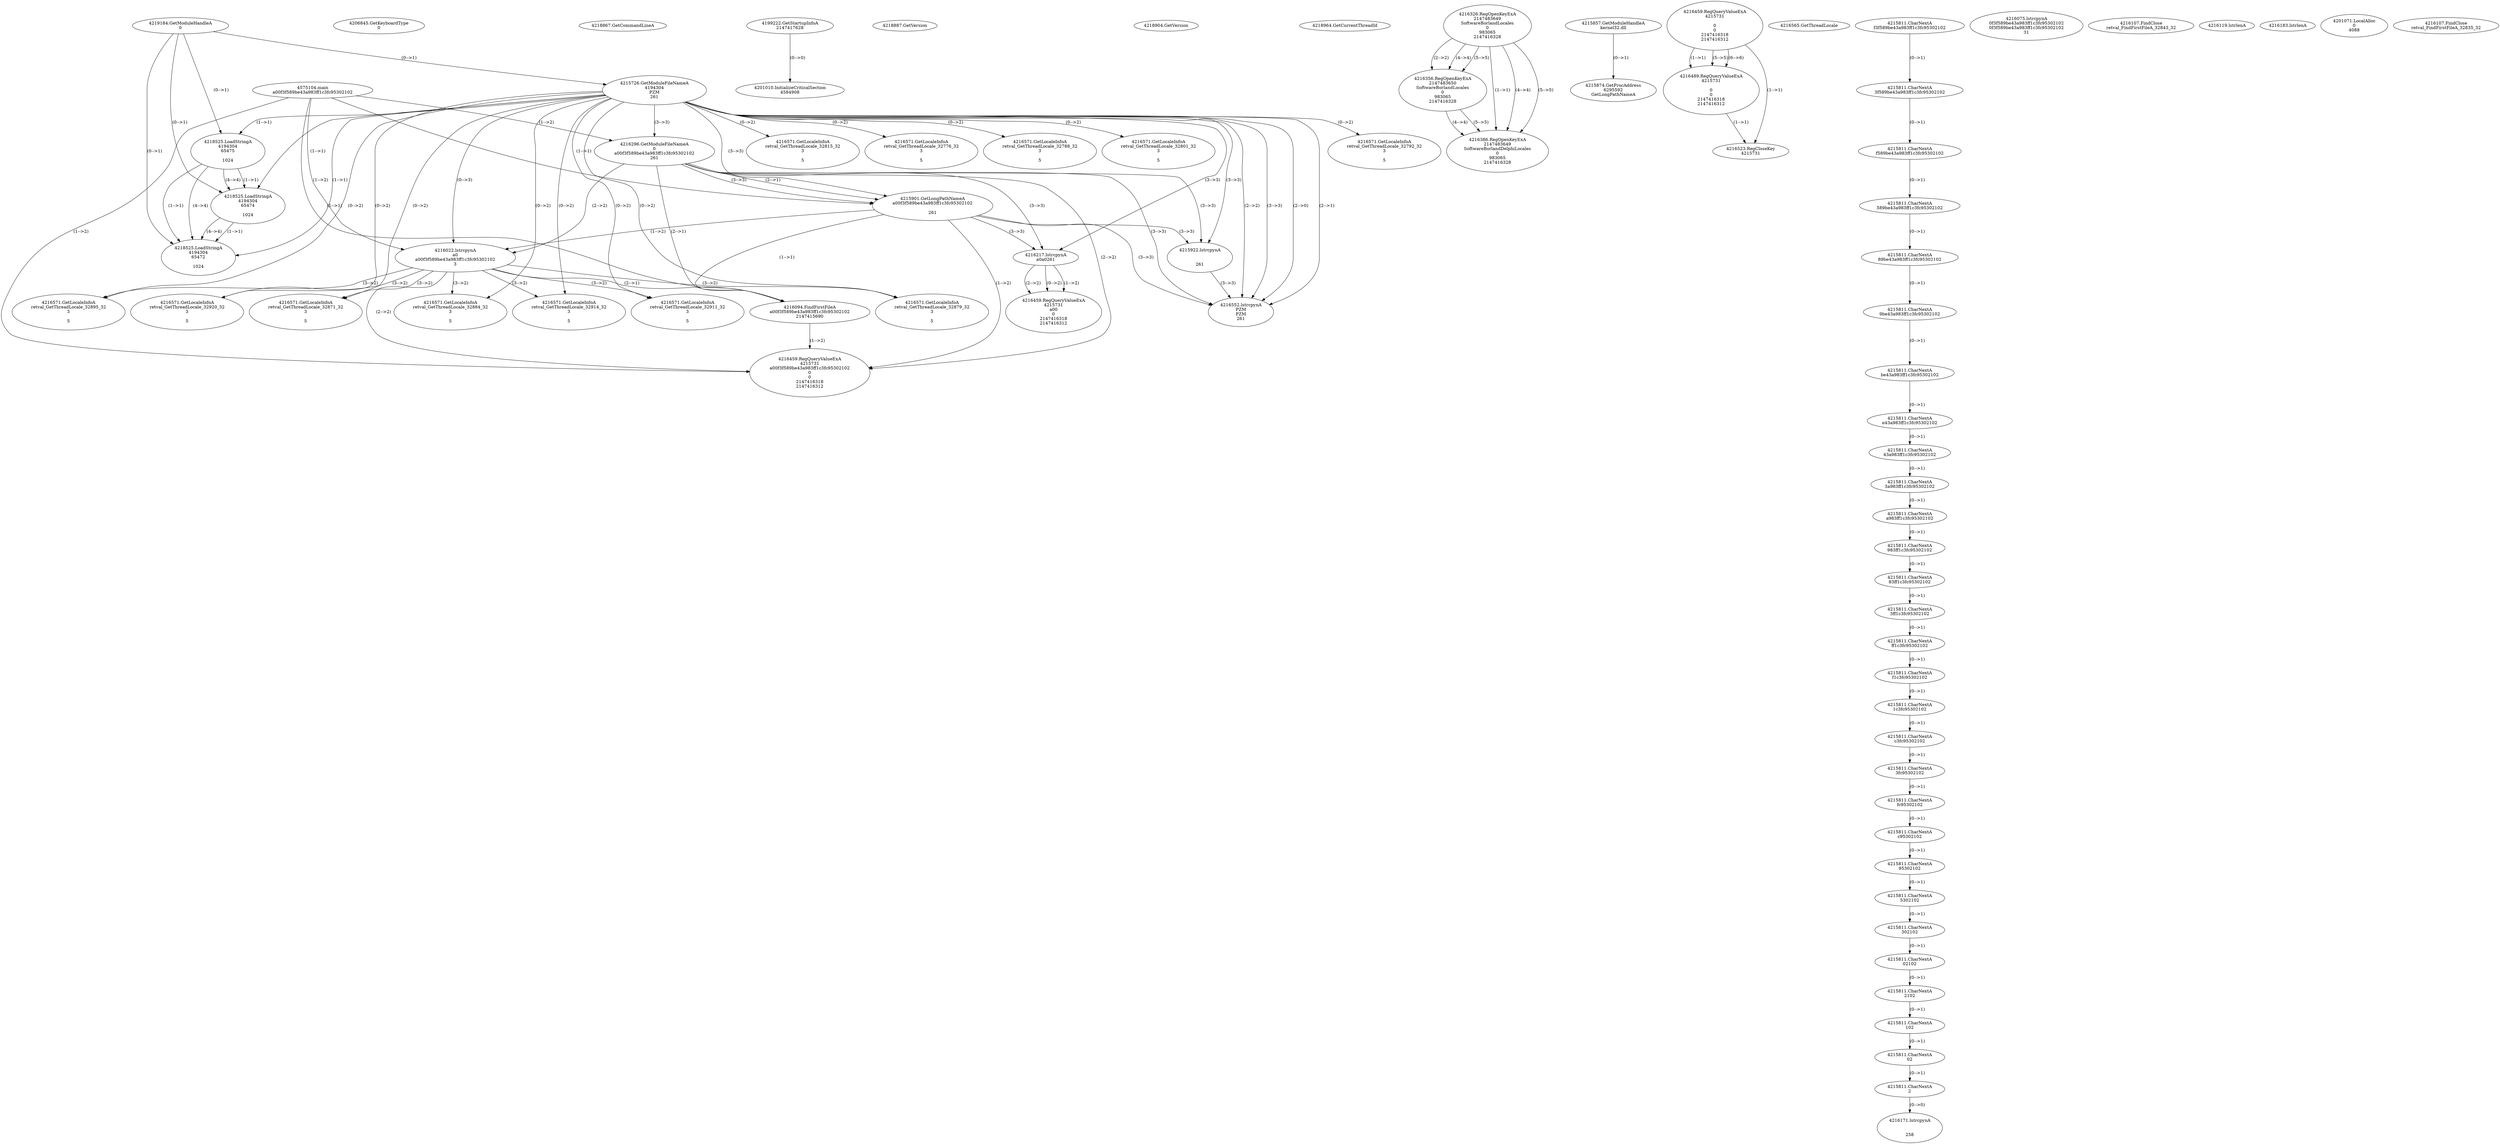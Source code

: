 // Global SCDG with merge call
digraph {
	0 [label="4575104.main
a00f3f589be43a983ff1c3fc95302102"]
	1 [label="4219184.GetModuleHandleA
0"]
	2 [label="4206845.GetKeyboardType
0"]
	3 [label="4218867.GetCommandLineA
"]
	4 [label="4199222.GetStartupInfoA
2147417628"]
	5 [label="4218887.GetVersion
"]
	6 [label="4218904.GetVersion
"]
	7 [label="4218964.GetCurrentThreadId
"]
	8 [label="4215726.GetModuleFileNameA
4194304
PZM
261"]
	1 -> 8 [label="(0-->1)"]
	9 [label="4216296.GetModuleFileNameA
0
a00f3f589be43a983ff1c3fc95302102
261"]
	0 -> 9 [label="(1-->2)"]
	8 -> 9 [label="(3-->3)"]
	10 [label="4216326.RegOpenKeyExA
2147483649
Software\Borland\Locales
0
983065
2147416328"]
	11 [label="4215857.GetModuleHandleA
kernel32.dll"]
	12 [label="4215874.GetProcAddress
6295592
GetLongPathNameA"]
	11 -> 12 [label="(0-->1)"]
	13 [label="4215901.GetLongPathNameA
a00f3f589be43a983ff1c3fc95302102

261"]
	0 -> 13 [label="(1-->1)"]
	9 -> 13 [label="(2-->1)"]
	8 -> 13 [label="(3-->3)"]
	9 -> 13 [label="(3-->3)"]
	14 [label="4215922.lstrcpynA


261"]
	8 -> 14 [label="(3-->3)"]
	9 -> 14 [label="(3-->3)"]
	13 -> 14 [label="(3-->3)"]
	15 [label="4216459.RegQueryValueExA
4215731

0
0
2147416318
2147416312"]
	16 [label="4216489.RegQueryValueExA
4215731

0
0
2147416318
2147416312"]
	15 -> 16 [label="(1-->1)"]
	15 -> 16 [label="(5-->5)"]
	15 -> 16 [label="(6-->6)"]
	17 [label="4216523.RegCloseKey
4215731"]
	15 -> 17 [label="(1-->1)"]
	16 -> 17 [label="(1-->1)"]
	18 [label="4216552.lstrcpynA
PZM
PZM
261"]
	8 -> 18 [label="(2-->1)"]
	8 -> 18 [label="(2-->2)"]
	8 -> 18 [label="(3-->3)"]
	9 -> 18 [label="(3-->3)"]
	13 -> 18 [label="(3-->3)"]
	14 -> 18 [label="(3-->3)"]
	8 -> 18 [label="(2-->0)"]
	19 [label="4216565.GetThreadLocale
"]
	20 [label="4216571.GetLocaleInfoA
retval_GetThreadLocale_32792_32
3

5"]
	8 -> 20 [label="(0-->2)"]
	21 [label="4218525.LoadStringA
4194304
65475

1024"]
	1 -> 21 [label="(0-->1)"]
	8 -> 21 [label="(1-->1)"]
	22 [label="4216356.RegOpenKeyExA
2147483650
Software\Borland\Locales
0
983065
2147416328"]
	10 -> 22 [label="(2-->2)"]
	10 -> 22 [label="(4-->4)"]
	10 -> 22 [label="(5-->5)"]
	23 [label="4216386.RegOpenKeyExA
2147483649
Software\Borland\Delphi\Locales
0
983065
2147416328"]
	10 -> 23 [label="(1-->1)"]
	10 -> 23 [label="(4-->4)"]
	22 -> 23 [label="(4-->4)"]
	10 -> 23 [label="(5-->5)"]
	22 -> 23 [label="(5-->5)"]
	24 [label="4216022.lstrcpynA
a0
a00f3f589be43a983ff1c3fc95302102
3"]
	0 -> 24 [label="(1-->2)"]
	9 -> 24 [label="(2-->2)"]
	13 -> 24 [label="(1-->2)"]
	8 -> 24 [label="(0-->3)"]
	25 [label="4215811.CharNextA
f3f589be43a983ff1c3fc95302102"]
	26 [label="4215811.CharNextA
3f589be43a983ff1c3fc95302102"]
	25 -> 26 [label="(0-->1)"]
	27 [label="4215811.CharNextA
f589be43a983ff1c3fc95302102"]
	26 -> 27 [label="(0-->1)"]
	28 [label="4215811.CharNextA
589be43a983ff1c3fc95302102"]
	27 -> 28 [label="(0-->1)"]
	29 [label="4215811.CharNextA
89be43a983ff1c3fc95302102"]
	28 -> 29 [label="(0-->1)"]
	30 [label="4215811.CharNextA
9be43a983ff1c3fc95302102"]
	29 -> 30 [label="(0-->1)"]
	31 [label="4215811.CharNextA
be43a983ff1c3fc95302102"]
	30 -> 31 [label="(0-->1)"]
	32 [label="4215811.CharNextA
e43a983ff1c3fc95302102"]
	31 -> 32 [label="(0-->1)"]
	33 [label="4215811.CharNextA
43a983ff1c3fc95302102"]
	32 -> 33 [label="(0-->1)"]
	34 [label="4215811.CharNextA
3a983ff1c3fc95302102"]
	33 -> 34 [label="(0-->1)"]
	35 [label="4215811.CharNextA
a983ff1c3fc95302102"]
	34 -> 35 [label="(0-->1)"]
	36 [label="4215811.CharNextA
983ff1c3fc95302102"]
	35 -> 36 [label="(0-->1)"]
	37 [label="4215811.CharNextA
83ff1c3fc95302102"]
	36 -> 37 [label="(0-->1)"]
	38 [label="4215811.CharNextA
3ff1c3fc95302102"]
	37 -> 38 [label="(0-->1)"]
	39 [label="4215811.CharNextA
ff1c3fc95302102"]
	38 -> 39 [label="(0-->1)"]
	40 [label="4215811.CharNextA
f1c3fc95302102"]
	39 -> 40 [label="(0-->1)"]
	41 [label="4215811.CharNextA
1c3fc95302102"]
	40 -> 41 [label="(0-->1)"]
	42 [label="4215811.CharNextA
c3fc95302102"]
	41 -> 42 [label="(0-->1)"]
	43 [label="4215811.CharNextA
3fc95302102"]
	42 -> 43 [label="(0-->1)"]
	44 [label="4215811.CharNextA
fc95302102"]
	43 -> 44 [label="(0-->1)"]
	45 [label="4215811.CharNextA
c95302102"]
	44 -> 45 [label="(0-->1)"]
	46 [label="4215811.CharNextA
95302102"]
	45 -> 46 [label="(0-->1)"]
	47 [label="4215811.CharNextA
5302102"]
	46 -> 47 [label="(0-->1)"]
	48 [label="4215811.CharNextA
302102"]
	47 -> 48 [label="(0-->1)"]
	49 [label="4215811.CharNextA
02102"]
	48 -> 49 [label="(0-->1)"]
	50 [label="4215811.CharNextA
2102"]
	49 -> 50 [label="(0-->1)"]
	51 [label="4215811.CharNextA
102"]
	50 -> 51 [label="(0-->1)"]
	52 [label="4215811.CharNextA
02"]
	51 -> 52 [label="(0-->1)"]
	53 [label="4215811.CharNextA
2"]
	52 -> 53 [label="(0-->1)"]
	54 [label="4216075.lstrcpynA
0f3f589be43a983ff1c3fc95302102
0f3f589be43a983ff1c3fc95302102
31"]
	55 [label="4216094.FindFirstFileA
a00f3f589be43a983ff1c3fc95302102
2147415690"]
	0 -> 55 [label="(1-->1)"]
	9 -> 55 [label="(2-->1)"]
	13 -> 55 [label="(1-->1)"]
	24 -> 55 [label="(2-->1)"]
	56 [label="4216107.FindClose
retval_FindFirstFileA_32843_32"]
	57 [label="4216119.lstrlenA
"]
	58 [label="4216171.lstrcpynA


258"]
	53 -> 58 [label="(0-->0)"]
	59 [label="4216183.lstrlenA
"]
	60 [label="4216217.lstrcpynA
a0\
a0\
261"]
	8 -> 60 [label="(3-->3)"]
	9 -> 60 [label="(3-->3)"]
	13 -> 60 [label="(3-->3)"]
	61 [label="4216459.RegQueryValueExA
4215731
a0\
0
0
2147416318
2147416312"]
	60 -> 61 [label="(1-->2)"]
	60 -> 61 [label="(2-->2)"]
	60 -> 61 [label="(0-->2)"]
	62 [label="4216571.GetLocaleInfoA
retval_GetThreadLocale_32884_32
3

5"]
	8 -> 62 [label="(0-->2)"]
	24 -> 62 [label="(3-->2)"]
	63 [label="4218525.LoadStringA
4194304
65474

1024"]
	1 -> 63 [label="(0-->1)"]
	8 -> 63 [label="(1-->1)"]
	21 -> 63 [label="(1-->1)"]
	21 -> 63 [label="(4-->4)"]
	64 [label="4201010.InitializeCriticalSection
4584908"]
	4 -> 64 [label="(0-->0)"]
	65 [label="4201071.LocalAlloc
0
4088"]
	66 [label="4216571.GetLocaleInfoA
retval_GetThreadLocale_32895_32
3

5"]
	8 -> 66 [label="(0-->2)"]
	24 -> 66 [label="(3-->2)"]
	67 [label="4218525.LoadStringA
4194304
65472

1024"]
	1 -> 67 [label="(0-->1)"]
	8 -> 67 [label="(1-->1)"]
	21 -> 67 [label="(1-->1)"]
	63 -> 67 [label="(1-->1)"]
	21 -> 67 [label="(4-->4)"]
	63 -> 67 [label="(4-->4)"]
	68 [label="4216571.GetLocaleInfoA
retval_GetThreadLocale_32815_32
3

5"]
	8 -> 68 [label="(0-->2)"]
	69 [label="4216571.GetLocaleInfoA
retval_GetThreadLocale_32920_32
3

5"]
	8 -> 69 [label="(0-->2)"]
	24 -> 69 [label="(3-->2)"]
	70 [label="4216571.GetLocaleInfoA
retval_GetThreadLocale_32776_32
3

5"]
	8 -> 70 [label="(0-->2)"]
	71 [label="4216459.RegQueryValueExA
4215731
a00f3f589be43a983ff1c3fc95302102
0
0
2147416318
2147416312"]
	0 -> 71 [label="(1-->2)"]
	9 -> 71 [label="(2-->2)"]
	13 -> 71 [label="(1-->2)"]
	24 -> 71 [label="(2-->2)"]
	55 -> 71 [label="(1-->2)"]
	72 [label="4216571.GetLocaleInfoA
retval_GetThreadLocale_32871_32
3

5"]
	8 -> 72 [label="(0-->2)"]
	24 -> 72 [label="(3-->2)"]
	73 [label="4216571.GetLocaleInfoA
retval_GetThreadLocale_32788_32
3

5"]
	8 -> 73 [label="(0-->2)"]
	74 [label="4216571.GetLocaleInfoA
retval_GetThreadLocale_32801_32
3

5"]
	8 -> 74 [label="(0-->2)"]
	75 [label="4216571.GetLocaleInfoA
retval_GetThreadLocale_32914_32
3

5"]
	8 -> 75 [label="(0-->2)"]
	24 -> 75 [label="(3-->2)"]
	76 [label="4216571.GetLocaleInfoA
retval_GetThreadLocale_32911_32
3

5"]
	8 -> 76 [label="(0-->2)"]
	24 -> 76 [label="(3-->2)"]
	77 [label="4216107.FindClose
retval_FindFirstFileA_32835_32"]
	78 [label="4216571.GetLocaleInfoA
retval_GetThreadLocale_32879_32
3

5"]
	8 -> 78 [label="(0-->2)"]
	24 -> 78 [label="(3-->2)"]
}
